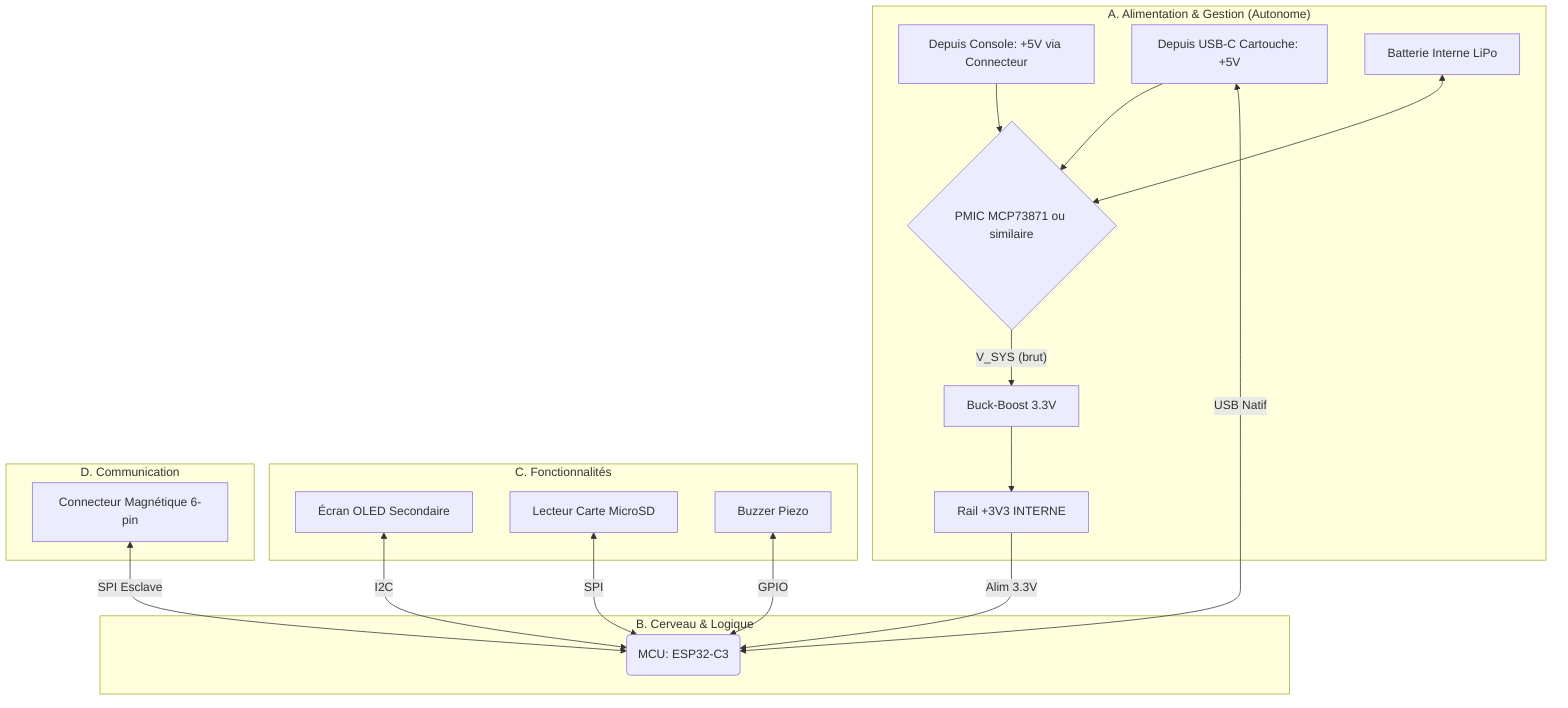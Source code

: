 graph TD

subgraph "A. Alimentation & Gestion (Autonome)"

%% Entrées d'énergie multiples

A1[Depuis Console: +5V via Connecteur] --> A3{PMIC MCP73871 ou similaire};

A2[Depuis USB-C Cartouche: +5V] --> A3;

A4[Batterie Interne LiPo] <--> A3;

A3 -- "V_SYS (brut)" --> A5[Buck-Boost 3.3V];

A5 --> P1[Rail +3V3 INTERNE];

end

  

subgraph "B. Cerveau & Logique"

B1(MCU: ESP32-C3);

P1 -- "Alim 3.3V" --> B1;

end

  

subgraph "C. Fonctionnalités"

C1[Écran OLED Secondaire] <-->|I2C| B1;

C2[Lecteur Carte MicroSD] <-->|SPI| B1;

C3[Buzzer Piezo] <-->|GPIO| B1;

end

  

subgraph "D. Communication"

D1[Connecteur Magnétique 6-pin] <-->|SPI Esclave| B1;

A2 <-->|USB Natif| B1;
end